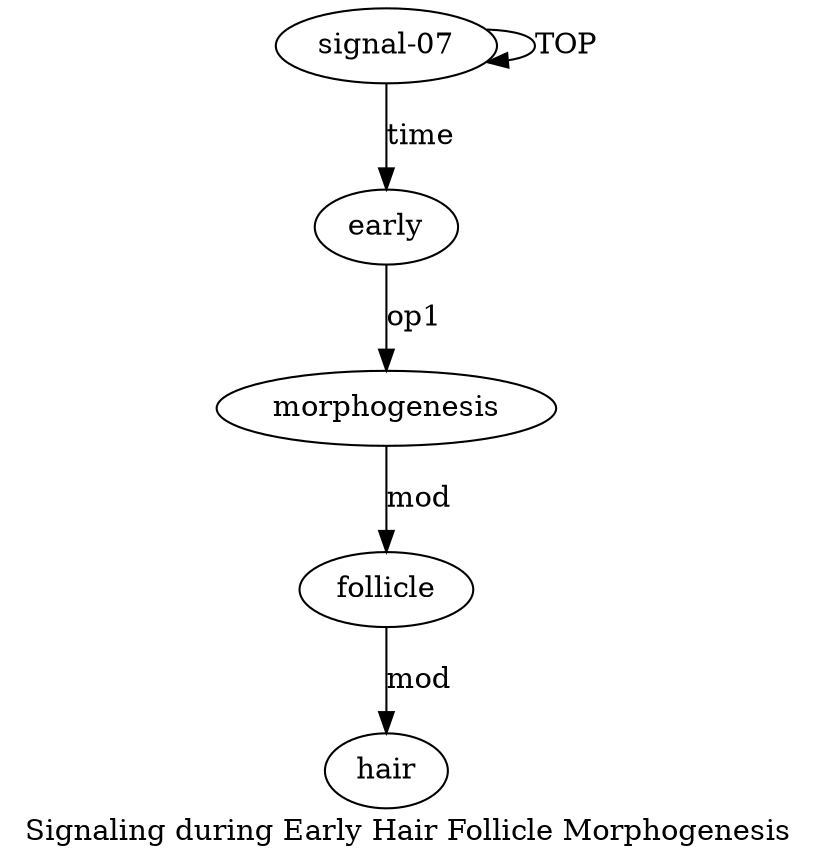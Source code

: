 digraph  {
	graph [label="Signaling during Early Hair Follicle Morphogenesis"];
	node [label="\N"];
	a1	 [color=black,
		gold_ind=1,
		gold_label=early,
		label=early,
		test_ind=1,
		test_label=early];
	a2	 [color=black,
		gold_ind=2,
		gold_label=morphogenesis,
		label=morphogenesis,
		test_ind=2,
		test_label=morphogenesis];
	a1 -> a2 [key=0,
	color=black,
	gold_label=op1,
	label=op1,
	test_label=op1];
a0 [color=black,
	gold_ind=0,
	gold_label="signal-07",
	label="signal-07",
	test_ind=0,
	test_label="signal-07"];
a0 -> a1 [key=0,
color=black,
gold_label=time,
label=time,
test_label=time];
a0 -> a0 [key=0,
color=black,
gold_label=TOP,
label=TOP,
test_label=TOP];
a3 [color=black,
gold_ind=3,
gold_label=follicle,
label=follicle,
test_ind=3,
test_label=follicle];
a4 [color=black,
gold_ind=4,
gold_label=hair,
label=hair,
test_ind=4,
test_label=hair];
a3 -> a4 [key=0,
color=black,
gold_label=mod,
label=mod,
test_label=mod];
a2 -> a3 [key=0,
color=black,
gold_label=mod,
label=mod,
test_label=mod];
}
